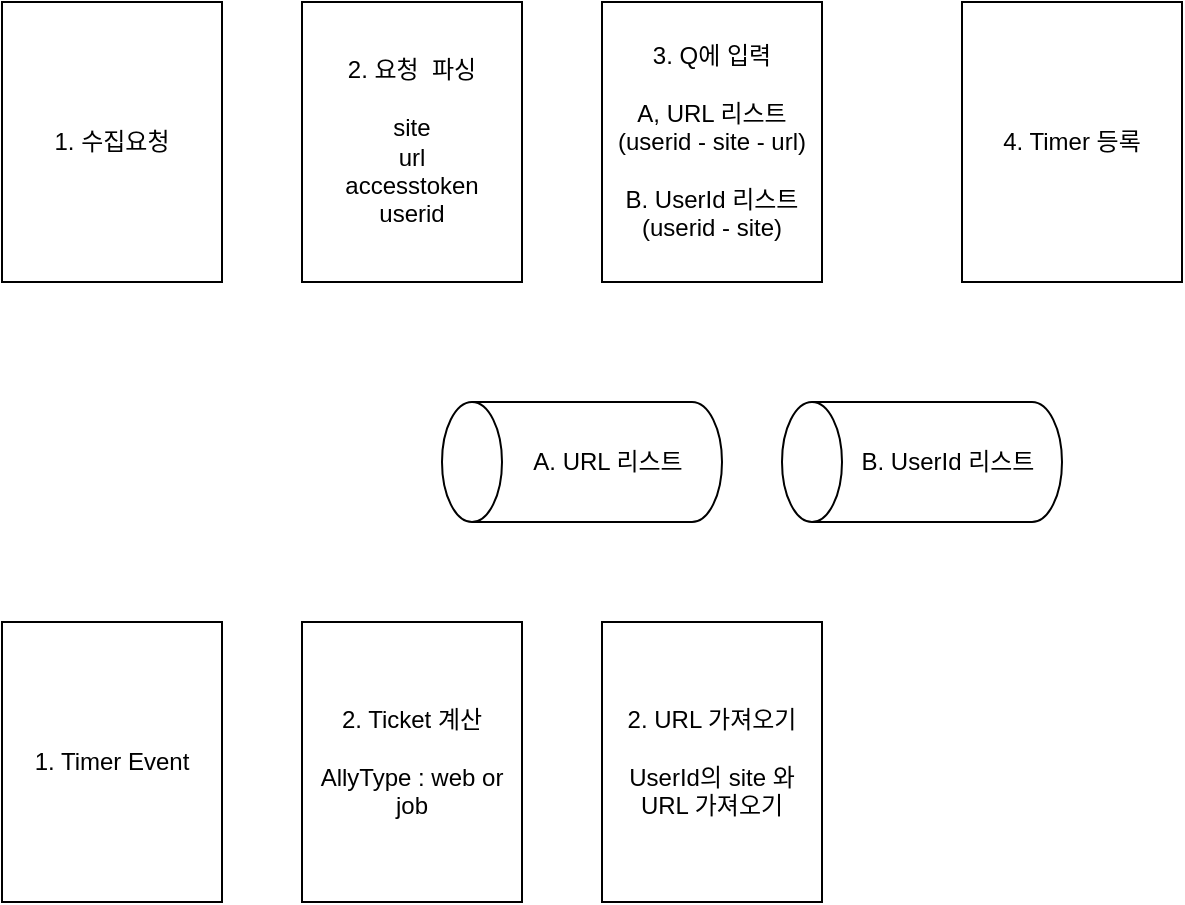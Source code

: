 <mxfile version="20.2.8" type="github">
  <diagram id="1_-alb8toaIMvLjbownN" name="페이지-1">
    <mxGraphModel dx="1209" dy="758" grid="1" gridSize="10" guides="1" tooltips="1" connect="1" arrows="1" fold="1" page="1" pageScale="1" pageWidth="827" pageHeight="1169" math="0" shadow="0">
      <root>
        <mxCell id="0" />
        <mxCell id="1" parent="0" />
        <mxCell id="s2iBoVmo5hvPld190jIw-2" value="1. 수집요청" style="rounded=0;whiteSpace=wrap;html=1;" vertex="1" parent="1">
          <mxGeometry x="90" y="140" width="110" height="140" as="geometry" />
        </mxCell>
        <mxCell id="s2iBoVmo5hvPld190jIw-3" value="2. 요청&amp;nbsp; 파싱&lt;br&gt;&lt;br&gt;site&lt;br&gt;url&lt;br&gt;accesstoken&lt;br&gt;userid" style="rounded=0;whiteSpace=wrap;html=1;" vertex="1" parent="1">
          <mxGeometry x="240" y="140" width="110" height="140" as="geometry" />
        </mxCell>
        <mxCell id="s2iBoVmo5hvPld190jIw-5" value="3. Q에 입력&lt;br&gt;&lt;br&gt;A, URL 리스트&lt;br&gt;(userid - site - url)&lt;br&gt;&lt;br&gt;B. UserId 리스트&lt;br&gt;(userid - site)" style="rounded=0;whiteSpace=wrap;html=1;" vertex="1" parent="1">
          <mxGeometry x="390" y="140" width="110" height="140" as="geometry" />
        </mxCell>
        <mxCell id="s2iBoVmo5hvPld190jIw-6" value="4. Timer 등록" style="rounded=0;whiteSpace=wrap;html=1;" vertex="1" parent="1">
          <mxGeometry x="570" y="140" width="110" height="140" as="geometry" />
        </mxCell>
        <mxCell id="s2iBoVmo5hvPld190jIw-7" value="A. URL 리스트" style="shape=cylinder3;whiteSpace=wrap;html=1;boundedLbl=1;backgroundOutline=1;size=15;direction=north;" vertex="1" parent="1">
          <mxGeometry x="310" y="340" width="140" height="60" as="geometry" />
        </mxCell>
        <mxCell id="s2iBoVmo5hvPld190jIw-8" value="B. UserId 리스트" style="shape=cylinder3;whiteSpace=wrap;html=1;boundedLbl=1;backgroundOutline=1;size=15;direction=north;" vertex="1" parent="1">
          <mxGeometry x="480" y="340" width="140" height="60" as="geometry" />
        </mxCell>
        <mxCell id="s2iBoVmo5hvPld190jIw-9" value="1. Timer Event" style="rounded=0;whiteSpace=wrap;html=1;" vertex="1" parent="1">
          <mxGeometry x="90" y="450" width="110" height="140" as="geometry" />
        </mxCell>
        <mxCell id="s2iBoVmo5hvPld190jIw-10" value="2. Ticket 계산&lt;br&gt;&lt;br&gt;AllyType : web or job" style="rounded=0;whiteSpace=wrap;html=1;" vertex="1" parent="1">
          <mxGeometry x="240" y="450" width="110" height="140" as="geometry" />
        </mxCell>
        <mxCell id="s2iBoVmo5hvPld190jIw-11" value="2. URL 가져오기&lt;br&gt;&lt;br&gt;UserId의 site 와 URL 가져오기" style="rounded=0;whiteSpace=wrap;html=1;" vertex="1" parent="1">
          <mxGeometry x="390" y="450" width="110" height="140" as="geometry" />
        </mxCell>
      </root>
    </mxGraphModel>
  </diagram>
</mxfile>
